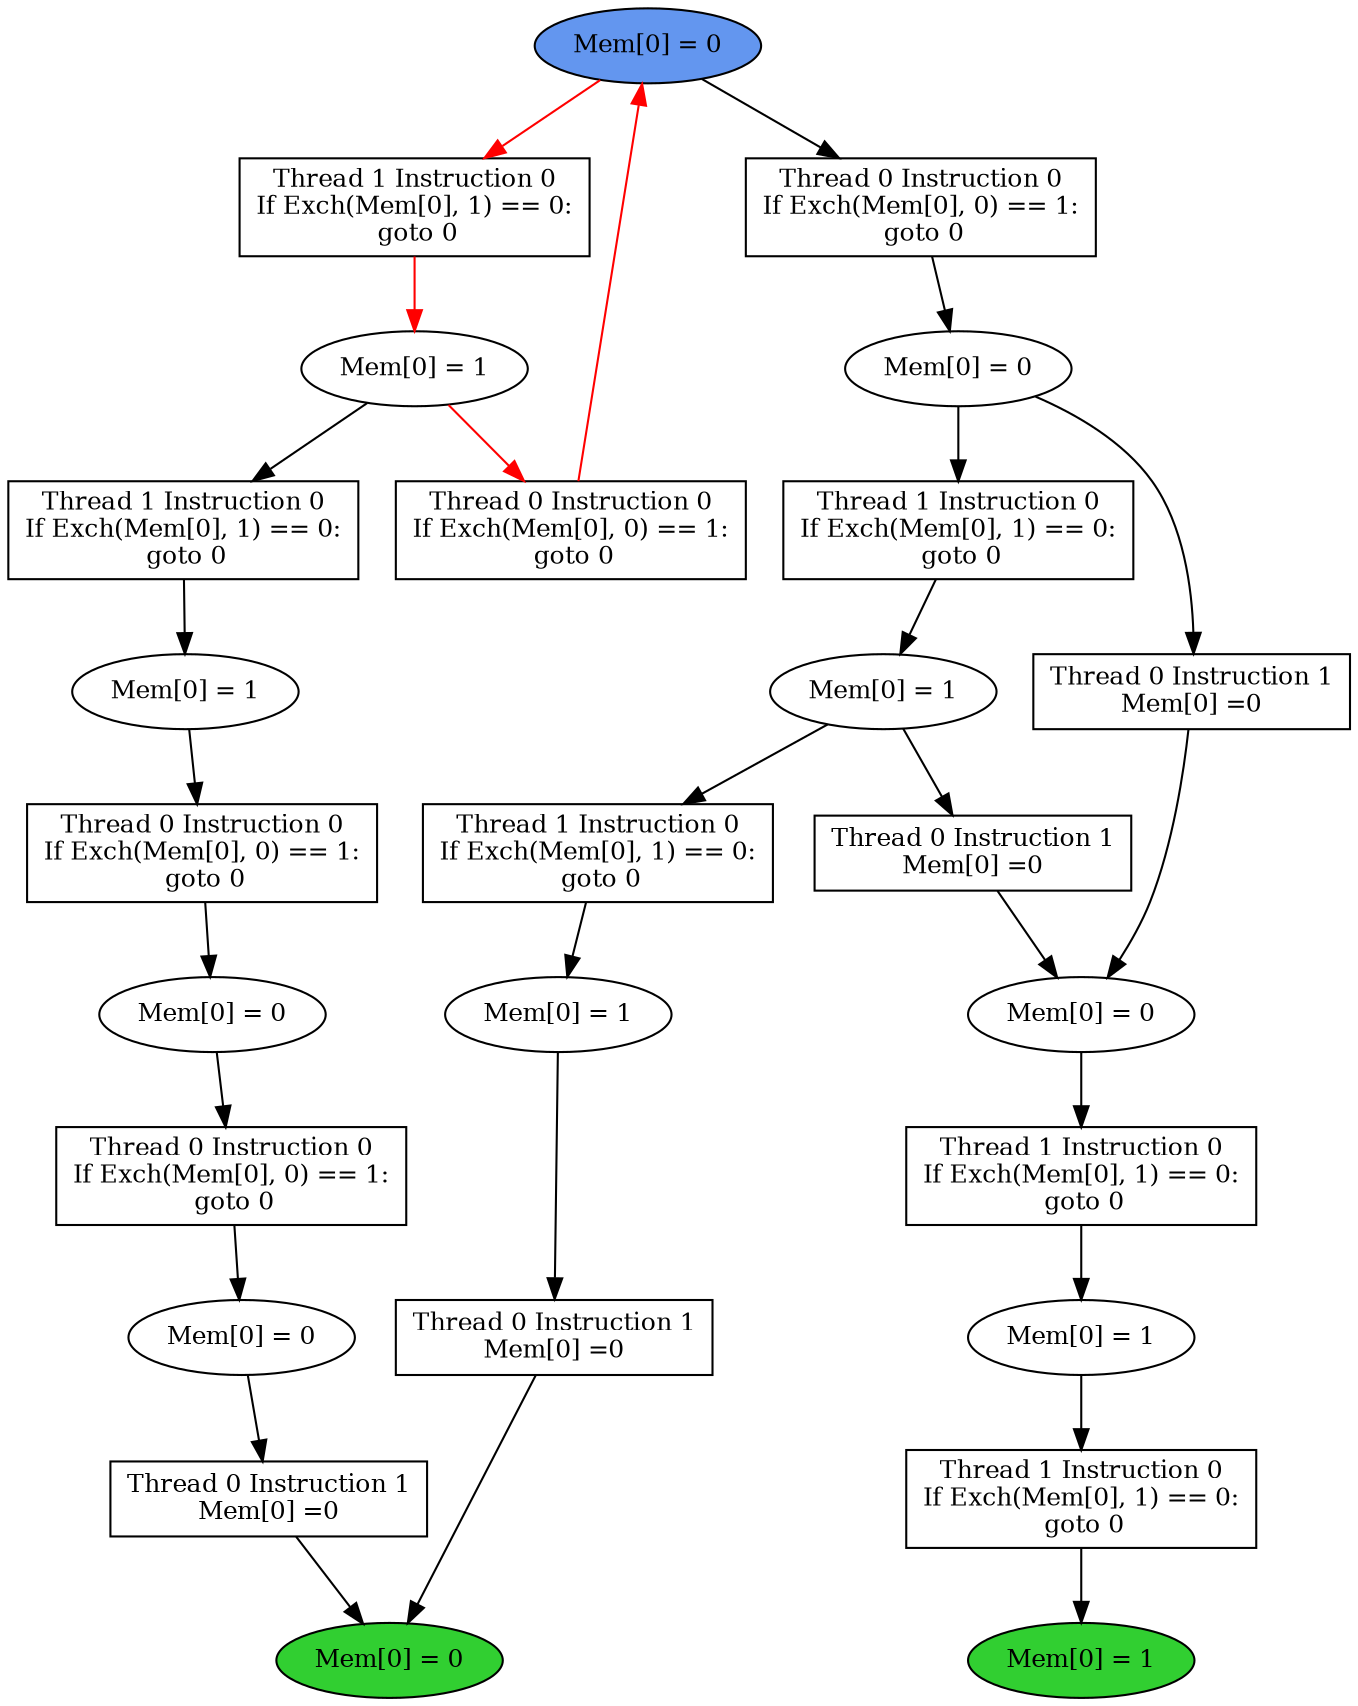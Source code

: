 digraph "graph" {
graph [fontsize=12]
node [fontsize=12]
edge [fontsize=12]
rankdir=TB;
"N20" -> "N19" [uuid = "<A0, END0>", color = "#000000", fontcolor = "#ffffff", style = "solid", label = "", dir = "forward", weight = "1"]
"N35" -> "N34" [uuid = "<A1, S8>", color = "#ff0000", fontcolor = "#ffffff", style = "solid", label = "", dir = "forward", weight = "1"]
"N29" -> "N28" [uuid = "<A2, S2>", color = "#000000", fontcolor = "#ffffff", style = "solid", label = "", dir = "forward", weight = "1"]
"N13" -> "N12" [uuid = "<A3, S1>", color = "#000000", fontcolor = "#ffffff", style = "solid", label = "", dir = "forward", weight = "1"]
"N11" -> "N10" [uuid = "<A4, S0>", color = "#000000", fontcolor = "#ffffff", style = "solid", label = "", dir = "forward", weight = "1"]
"N36" -> "N33" [uuid = "<A5, START$0>", color = "#ff0000", fontcolor = "#ffffff", style = "solid", label = "", dir = "back", weight = "1"]
"N15" -> "N14" [uuid = "<A6, S7>", color = "#000000", fontcolor = "#ffffff", style = "solid", label = "", dir = "forward", weight = "1"]
"N18" -> "N17" [uuid = "<A7, S6>", color = "#000000", fontcolor = "#ffffff", style = "solid", label = "", dir = "forward", weight = "1"]
"N22" -> "N21" [uuid = "<A8, S5>", color = "#000000", fontcolor = "#ffffff", style = "solid", label = "", dir = "forward", weight = "1"]
"N27" -> "N26" [uuid = "<A9, S4>", color = "#000000", fontcolor = "#ffffff", style = "solid", label = "", dir = "forward", weight = "1"]
"N16" -> "N8" [uuid = "<A10, END1>", color = "#000000", fontcolor = "#ffffff", style = "solid", label = "", dir = "forward", weight = "1"]
"N9" -> "N8" [uuid = "<A11, END1>", color = "#000000", fontcolor = "#ffffff", style = "solid", label = "", dir = "forward", weight = "1"]
"N25" -> "N23" [uuid = "<A12, S3>", color = "#000000", fontcolor = "#ffffff", style = "solid", label = "", dir = "forward", weight = "1"]
"N24" -> "N23" [uuid = "<A13, S3>", color = "#000000", fontcolor = "#ffffff", style = "solid", label = "", dir = "forward", weight = "1"]
"N21" -> "N20" [uuid = "<A0, S5>", color = "#000000", fontcolor = "#ffffff", style = "solid", label = "", dir = "forward", weight = "1"]
"N36" -> "N35" [uuid = "<A1, START$0>", color = "#ff0000", fontcolor = "#ffffff", style = "solid", label = "", dir = "forward", weight = "1"]
"N36" -> "N29" [uuid = "<A2, START$0>", color = "#000000", fontcolor = "#ffffff", style = "solid", label = "", dir = "forward", weight = "1"]
"N14" -> "N13" [uuid = "<A3, S7>", color = "#000000", fontcolor = "#ffffff", style = "solid", label = "", dir = "forward", weight = "1"]
"N12" -> "N11" [uuid = "<A4, S1>", color = "#000000", fontcolor = "#ffffff", style = "solid", label = "", dir = "forward", weight = "1"]
"N34" -> "N33" [uuid = "<A5, S8>", color = "#ff0000", fontcolor = "#ffffff", style = "solid", label = "", dir = "forward", weight = "1"]
"N34" -> "N15" [uuid = "<A6, S8>", color = "#000000", fontcolor = "#ffffff", style = "solid", label = "", dir = "forward", weight = "1"]
"N26" -> "N18" [uuid = "<A7, S4>", color = "#000000", fontcolor = "#ffffff", style = "solid", label = "", dir = "forward", weight = "1"]
"N23" -> "N22" [uuid = "<A8, S3>", color = "#000000", fontcolor = "#ffffff", style = "solid", label = "", dir = "forward", weight = "1"]
"N28" -> "N27" [uuid = "<A9, S2>", color = "#000000", fontcolor = "#ffffff", style = "solid", label = "", dir = "forward", weight = "1"]
"N17" -> "N16" [uuid = "<A10, S6>", color = "#000000", fontcolor = "#ffffff", style = "solid", label = "", dir = "forward", weight = "1"]
"N10" -> "N9" [uuid = "<A11, S0>", color = "#000000", fontcolor = "#ffffff", style = "solid", label = "", dir = "forward", weight = "1"]
"N26" -> "N25" [uuid = "<A12, S4>", color = "#000000", fontcolor = "#ffffff", style = "solid", label = "", dir = "forward", weight = "1"]
"N28" -> "N24" [uuid = "<A13, S2>", color = "#000000", fontcolor = "#ffffff", style = "solid", label = "", dir = "forward", weight = "1"]
"N8" [uuid="END1", label="Mem[0] = 0", fillcolor = "#31cf31", fontcolor = "#000000", shape = "ellipse", style = "filled, solid"]
"N9" [uuid="A11", label="Thread 0 Instruction 1
Mem[0] =0", fillcolor = "#ffffff", fontcolor = "#000000", shape = "box", style = "filled, solid"]
"N10" [uuid="S0", label="Mem[0] = 0", fillcolor = "#ffffff", fontcolor = "#000000", shape = "ellipse", style = "filled, solid"]
"N11" [uuid="A4", label="Thread 0 Instruction 0
If Exch(Mem[0], 0) == 1:
 goto 0", fillcolor = "#ffffff", fontcolor = "#000000", shape = "box", style = "filled, solid"]
"N12" [uuid="S1", label="Mem[0] = 0", fillcolor = "#ffffff", fontcolor = "#000000", shape = "ellipse", style = "filled, solid"]
"N13" [uuid="A3", label="Thread 0 Instruction 0
If Exch(Mem[0], 0) == 1:
 goto 0", fillcolor = "#ffffff", fontcolor = "#000000", shape = "box", style = "filled, solid"]
"N14" [uuid="S7", label="Mem[0] = 1", fillcolor = "#ffffff", fontcolor = "#000000", shape = "ellipse", style = "filled, solid"]
"N15" [uuid="A6", label="Thread 1 Instruction 0
If Exch(Mem[0], 1) == 0:
 goto 0", fillcolor = "#ffffff", fontcolor = "#000000", shape = "box", style = "filled, solid"]
"N16" [uuid="A10", label="Thread 0 Instruction 1
Mem[0] =0", fillcolor = "#ffffff", fontcolor = "#000000", shape = "box", style = "filled, solid"]
"N17" [uuid="S6", label="Mem[0] = 1", fillcolor = "#ffffff", fontcolor = "#000000", shape = "ellipse", style = "filled, solid"]
"N18" [uuid="A7", label="Thread 1 Instruction 0
If Exch(Mem[0], 1) == 0:
 goto 0", fillcolor = "#ffffff", fontcolor = "#000000", shape = "box", style = "filled, solid"]
"N19" [uuid="END0", label="Mem[0] = 1", fillcolor = "#31cf31", fontcolor = "#000000", shape = "ellipse", style = "filled, solid"]
"N20" [uuid="A0", label="Thread 1 Instruction 0
If Exch(Mem[0], 1) == 0:
 goto 0", fillcolor = "#ffffff", fontcolor = "#000000", shape = "box", style = "filled, solid"]
"N21" [uuid="S5", label="Mem[0] = 1", fillcolor = "#ffffff", fontcolor = "#000000", shape = "ellipse", style = "filled, solid"]
"N22" [uuid="A8", label="Thread 1 Instruction 0
If Exch(Mem[0], 1) == 0:
 goto 0", fillcolor = "#ffffff", fontcolor = "#000000", shape = "box", style = "filled, solid"]
"N23" [uuid="S3", label="Mem[0] = 0", fillcolor = "#ffffff", fontcolor = "#000000", shape = "ellipse", style = "filled, solid"]
"N24" [uuid="A13", label="Thread 0 Instruction 1
Mem[0] =0", fillcolor = "#ffffff", fontcolor = "#000000", shape = "box", style = "filled, solid"]
"N25" [uuid="A12", label="Thread 0 Instruction 1
Mem[0] =0", fillcolor = "#ffffff", fontcolor = "#000000", shape = "box", style = "filled, solid"]
"N26" [uuid="S4", label="Mem[0] = 1", fillcolor = "#ffffff", fontcolor = "#000000", shape = "ellipse", style = "filled, solid"]
"N27" [uuid="A9", label="Thread 1 Instruction 0
If Exch(Mem[0], 1) == 0:
 goto 0", fillcolor = "#ffffff", fontcolor = "#000000", shape = "box", style = "filled, solid"]
"N28" [uuid="S2", label="Mem[0] = 0", fillcolor = "#ffffff", fontcolor = "#000000", shape = "ellipse", style = "filled, solid"]
"N29" [uuid="A2", label="Thread 0 Instruction 0
If Exch(Mem[0], 0) == 1:
 goto 0", fillcolor = "#ffffff", fontcolor = "#000000", shape = "box", style = "filled, solid"]
"N33" [uuid="A5", label="Thread 0 Instruction 0
If Exch(Mem[0], 0) == 1:
 goto 0", fillcolor = "#ffffff", fontcolor = "#000000", shape = "box", style = "filled, solid"]
"N34" [uuid="S8", label="Mem[0] = 1", fillcolor = "#ffffff", fontcolor = "#000000", shape = "ellipse", style = "filled, solid"]
"N35" [uuid="A1", label="Thread 1 Instruction 0
If Exch(Mem[0], 1) == 0:
 goto 0", fillcolor = "#ffffff", fontcolor = "#000000", shape = "box", style = "filled, solid"]
"N36" [uuid="START$0", label="Mem[0] = 0", fillcolor = "#6396ef", fontcolor = "#000000", shape = "ellipse", style = "filled, solid"]
}